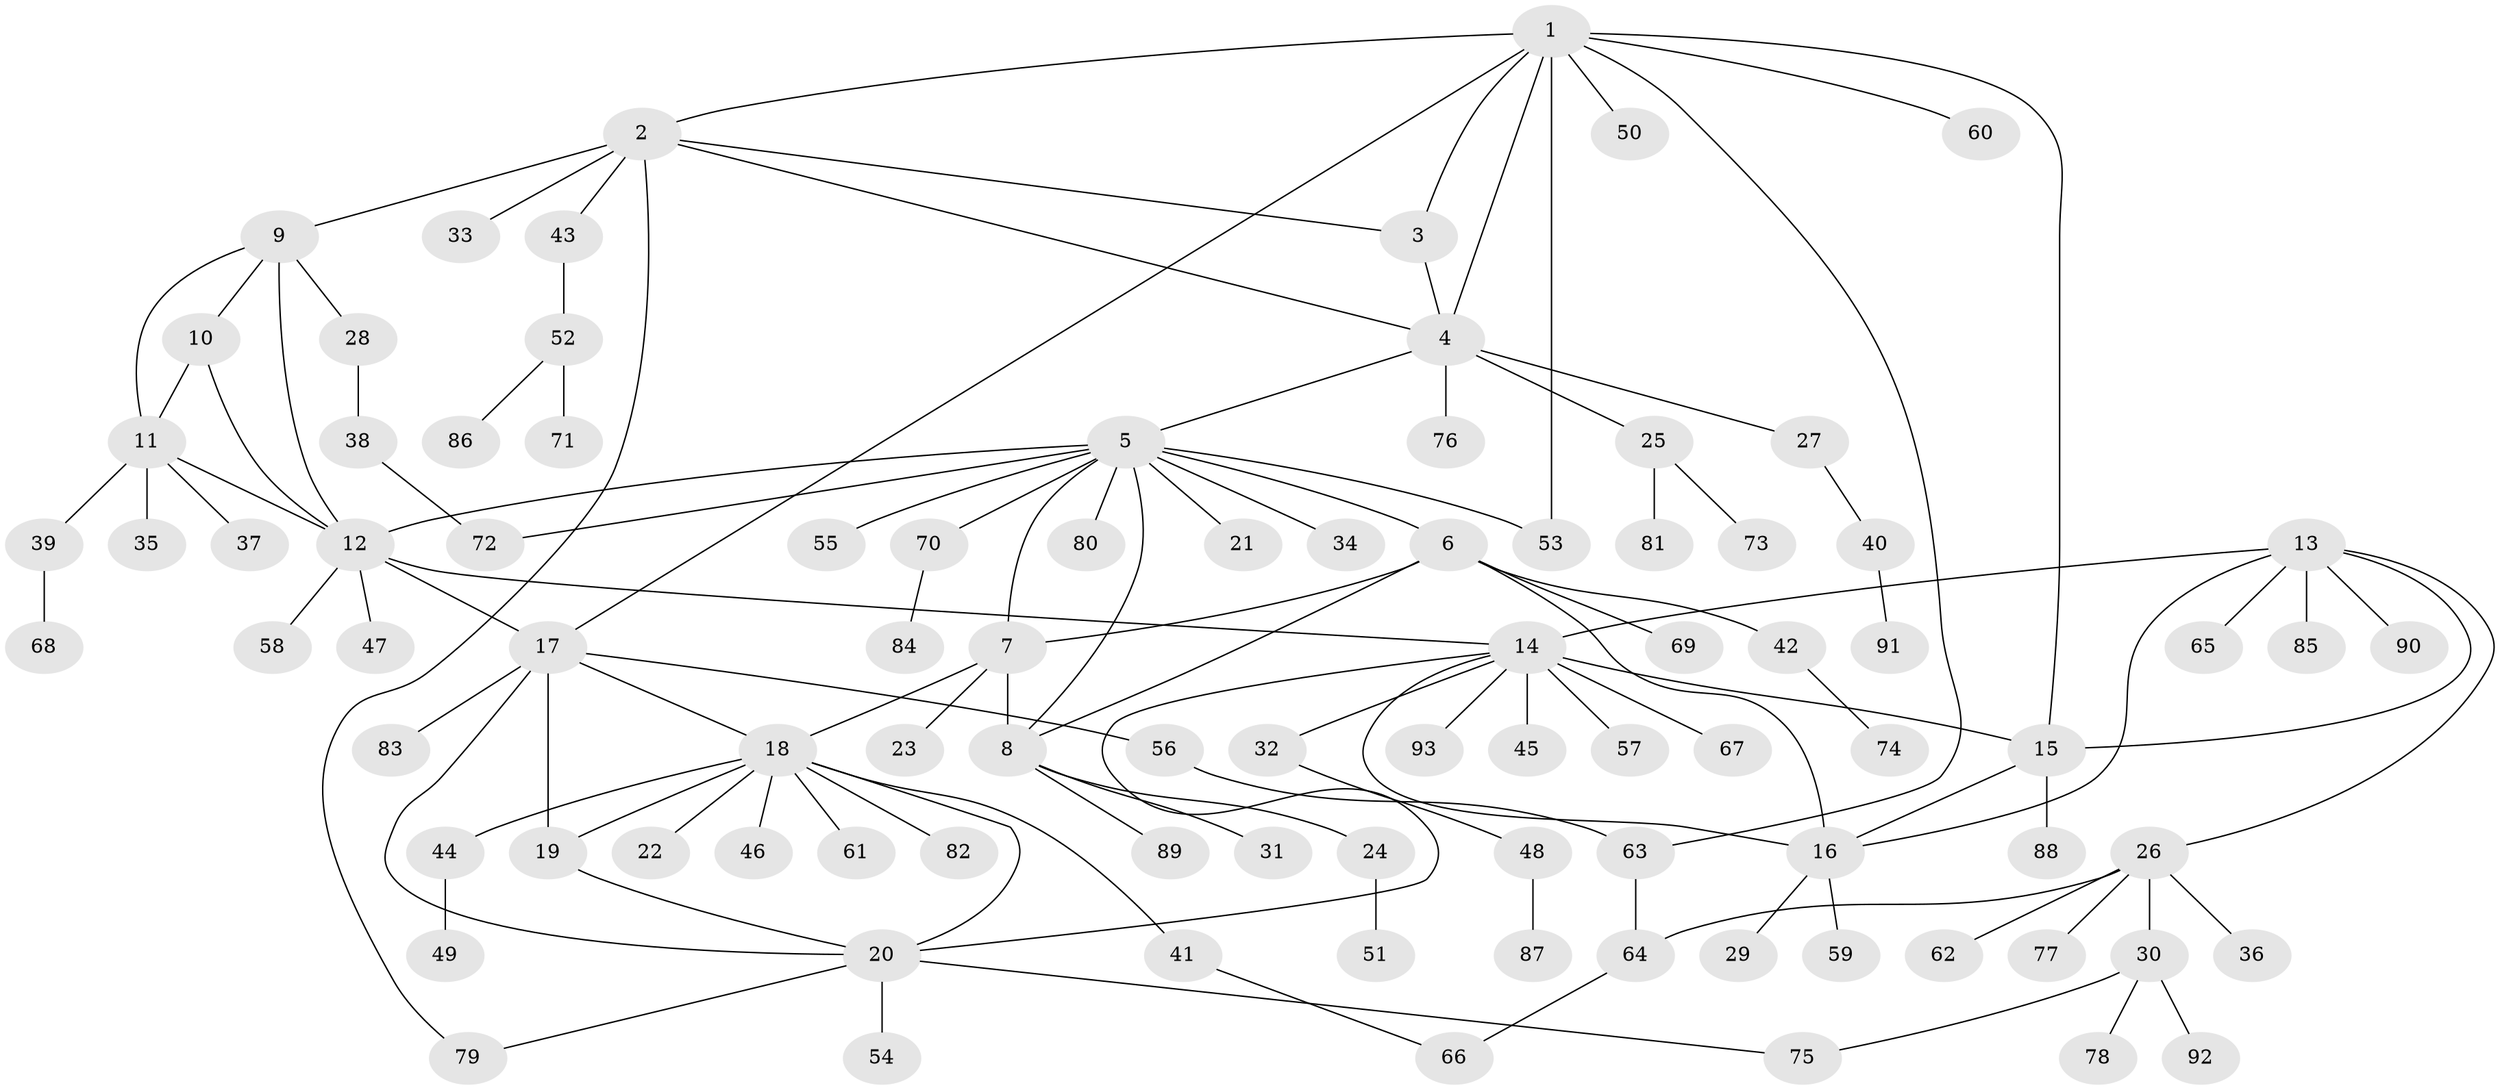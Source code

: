 // coarse degree distribution, {9: 0.015384615384615385, 6: 0.06153846153846154, 10: 0.015384615384615385, 7: 0.03076923076923077, 4: 0.046153846153846156, 5: 0.046153846153846156, 8: 0.03076923076923077, 1: 0.5538461538461539, 2: 0.16923076923076924, 3: 0.03076923076923077}
// Generated by graph-tools (version 1.1) at 2025/42/03/06/25 10:42:14]
// undirected, 93 vertices, 120 edges
graph export_dot {
graph [start="1"]
  node [color=gray90,style=filled];
  1;
  2;
  3;
  4;
  5;
  6;
  7;
  8;
  9;
  10;
  11;
  12;
  13;
  14;
  15;
  16;
  17;
  18;
  19;
  20;
  21;
  22;
  23;
  24;
  25;
  26;
  27;
  28;
  29;
  30;
  31;
  32;
  33;
  34;
  35;
  36;
  37;
  38;
  39;
  40;
  41;
  42;
  43;
  44;
  45;
  46;
  47;
  48;
  49;
  50;
  51;
  52;
  53;
  54;
  55;
  56;
  57;
  58;
  59;
  60;
  61;
  62;
  63;
  64;
  65;
  66;
  67;
  68;
  69;
  70;
  71;
  72;
  73;
  74;
  75;
  76;
  77;
  78;
  79;
  80;
  81;
  82;
  83;
  84;
  85;
  86;
  87;
  88;
  89;
  90;
  91;
  92;
  93;
  1 -- 2;
  1 -- 3;
  1 -- 4;
  1 -- 15;
  1 -- 17;
  1 -- 50;
  1 -- 53;
  1 -- 60;
  1 -- 63;
  2 -- 3;
  2 -- 4;
  2 -- 9;
  2 -- 33;
  2 -- 43;
  2 -- 79;
  3 -- 4;
  4 -- 5;
  4 -- 25;
  4 -- 27;
  4 -- 76;
  5 -- 6;
  5 -- 7;
  5 -- 8;
  5 -- 12;
  5 -- 21;
  5 -- 34;
  5 -- 53;
  5 -- 55;
  5 -- 70;
  5 -- 72;
  5 -- 80;
  6 -- 7;
  6 -- 8;
  6 -- 16;
  6 -- 42;
  6 -- 69;
  7 -- 8;
  7 -- 18;
  7 -- 23;
  8 -- 24;
  8 -- 31;
  8 -- 89;
  9 -- 10;
  9 -- 11;
  9 -- 12;
  9 -- 28;
  10 -- 11;
  10 -- 12;
  11 -- 12;
  11 -- 35;
  11 -- 37;
  11 -- 39;
  12 -- 14;
  12 -- 17;
  12 -- 47;
  12 -- 58;
  13 -- 14;
  13 -- 15;
  13 -- 16;
  13 -- 26;
  13 -- 65;
  13 -- 85;
  13 -- 90;
  14 -- 15;
  14 -- 16;
  14 -- 20;
  14 -- 32;
  14 -- 45;
  14 -- 57;
  14 -- 67;
  14 -- 93;
  15 -- 16;
  15 -- 88;
  16 -- 29;
  16 -- 59;
  17 -- 18;
  17 -- 19;
  17 -- 20;
  17 -- 56;
  17 -- 83;
  18 -- 19;
  18 -- 20;
  18 -- 22;
  18 -- 41;
  18 -- 44;
  18 -- 46;
  18 -- 61;
  18 -- 82;
  19 -- 20;
  20 -- 54;
  20 -- 75;
  20 -- 79;
  24 -- 51;
  25 -- 73;
  25 -- 81;
  26 -- 30;
  26 -- 36;
  26 -- 62;
  26 -- 64;
  26 -- 77;
  27 -- 40;
  28 -- 38;
  30 -- 75;
  30 -- 78;
  30 -- 92;
  32 -- 48;
  38 -- 72;
  39 -- 68;
  40 -- 91;
  41 -- 66;
  42 -- 74;
  43 -- 52;
  44 -- 49;
  48 -- 87;
  52 -- 71;
  52 -- 86;
  56 -- 63;
  63 -- 64;
  64 -- 66;
  70 -- 84;
}
